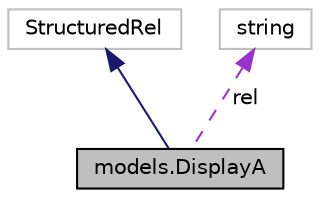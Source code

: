 digraph "models.DisplayA"
{
 // LATEX_PDF_SIZE
  edge [fontname="Helvetica",fontsize="10",labelfontname="Helvetica",labelfontsize="10"];
  node [fontname="Helvetica",fontsize="10",shape=record];
  Node1 [label="models.DisplayA",height=0.2,width=0.4,color="black", fillcolor="grey75", style="filled", fontcolor="black",tooltip="Relation class format for neo4j between people and Image More details."];
  Node2 -> Node1 [dir="back",color="midnightblue",fontsize="10",style="solid",fontname="Helvetica"];
  Node2 [label="StructuredRel",height=0.2,width=0.4,color="grey75", fillcolor="white", style="filled",tooltip=" "];
  Node3 -> Node1 [dir="back",color="darkorchid3",fontsize="10",style="dashed",label=" rel" ,fontname="Helvetica"];
  Node3 [label="string",height=0.2,width=0.4,color="grey75", fillcolor="white", style="filled",tooltip=" "];
}
